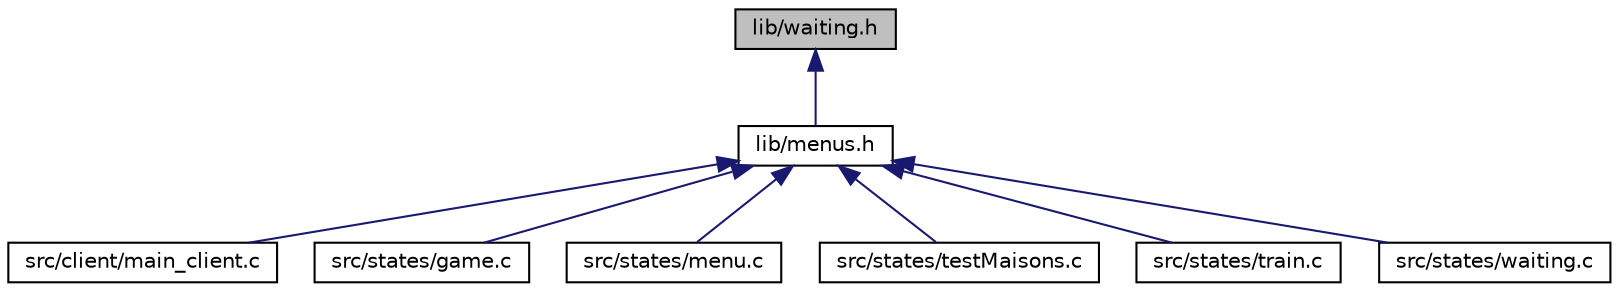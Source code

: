 digraph "lib/waiting.h"
{
 // LATEX_PDF_SIZE
  edge [fontname="Helvetica",fontsize="10",labelfontname="Helvetica",labelfontsize="10"];
  node [fontname="Helvetica",fontsize="10",shape=record];
  Node1 [label="lib/waiting.h",height=0.2,width=0.4,color="black", fillcolor="grey75", style="filled", fontcolor="black",tooltip="Header de waiting.c."];
  Node1 -> Node2 [dir="back",color="midnightblue",fontsize="10",style="solid",fontname="Helvetica"];
  Node2 [label="lib/menus.h",height=0.2,width=0.4,color="black", fillcolor="white", style="filled",URL="$menus_8h.html",tooltip="Header commun aux différents statuts du jeu."];
  Node2 -> Node3 [dir="back",color="midnightblue",fontsize="10",style="solid",fontname="Helvetica"];
  Node3 [label="src/client/main_client.c",height=0.2,width=0.4,color="black", fillcolor="white", style="filled",URL="$main__client_8c.html",tooltip="Fonction principale du jeu."];
  Node2 -> Node4 [dir="back",color="midnightblue",fontsize="10",style="solid",fontname="Helvetica"];
  Node4 [label="src/states/game.c",height=0.2,width=0.4,color="black", fillcolor="white", style="filled",URL="$game_8c.html",tooltip="Déroulement du jeu dans l'état GAME."];
  Node2 -> Node5 [dir="back",color="midnightblue",fontsize="10",style="solid",fontname="Helvetica"];
  Node5 [label="src/states/menu.c",height=0.2,width=0.4,color="black", fillcolor="white", style="filled",URL="$menu_8c.html",tooltip="Déroulement du jeu dans l'état HOME."];
  Node2 -> Node6 [dir="back",color="midnightblue",fontsize="10",style="solid",fontname="Helvetica"];
  Node6 [label="src/states/testMaisons.c",height=0.2,width=0.4,color="black", fillcolor="white", style="filled",URL="$testMaisons_8c.html",tooltip="Déroulement du jeu dans l'état TEST_M."];
  Node2 -> Node7 [dir="back",color="midnightblue",fontsize="10",style="solid",fontname="Helvetica"];
  Node7 [label="src/states/train.c",height=0.2,width=0.4,color="black", fillcolor="white", style="filled",URL="$train_8c.html",tooltip="Déroulement du jeu dans l'état TRAIN."];
  Node2 -> Node8 [dir="back",color="midnightblue",fontsize="10",style="solid",fontname="Helvetica"];
  Node8 [label="src/states/waiting.c",height=0.2,width=0.4,color="black", fillcolor="white", style="filled",URL="$waiting_8c.html",tooltip="Déroulement du jeu dans l'état WAITING."];
}
